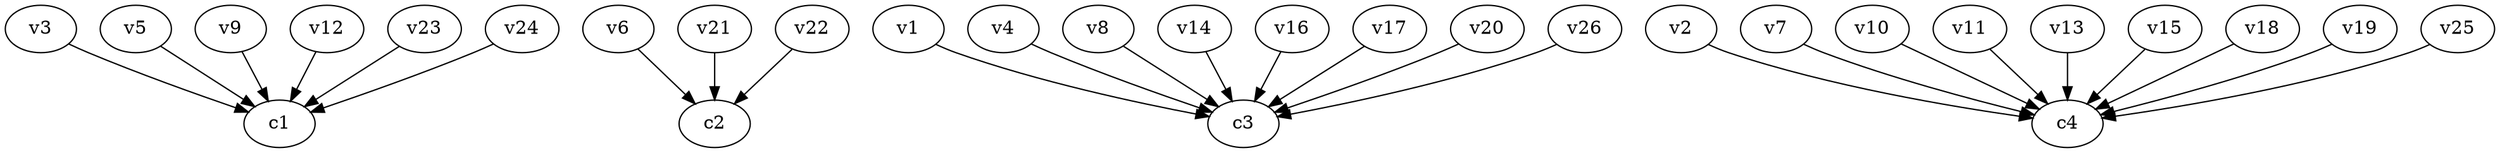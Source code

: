 strict digraph  {
c1;
c2;
c3;
c4;
v1;
v2;
v3;
v4;
v5;
v6;
v7;
v8;
v9;
v10;
v11;
v12;
v13;
v14;
v15;
v16;
v17;
v18;
v19;
v20;
v21;
v22;
v23;
v24;
v25;
v26;
v1 -> c3  [weight=1];
v2 -> c4  [weight=1];
v3 -> c1  [weight=1];
v4 -> c3  [weight=1];
v5 -> c1  [weight=1];
v6 -> c2  [weight=1];
v7 -> c4  [weight=1];
v8 -> c3  [weight=1];
v9 -> c1  [weight=1];
v10 -> c4  [weight=1];
v11 -> c4  [weight=1];
v12 -> c1  [weight=1];
v13 -> c4  [weight=1];
v14 -> c3  [weight=1];
v15 -> c4  [weight=1];
v16 -> c3  [weight=1];
v17 -> c3  [weight=1];
v18 -> c4  [weight=1];
v19 -> c4  [weight=1];
v20 -> c3  [weight=1];
v21 -> c2  [weight=1];
v22 -> c2  [weight=1];
v23 -> c1  [weight=1];
v24 -> c1  [weight=1];
v25 -> c4  [weight=1];
v26 -> c3  [weight=1];
}
